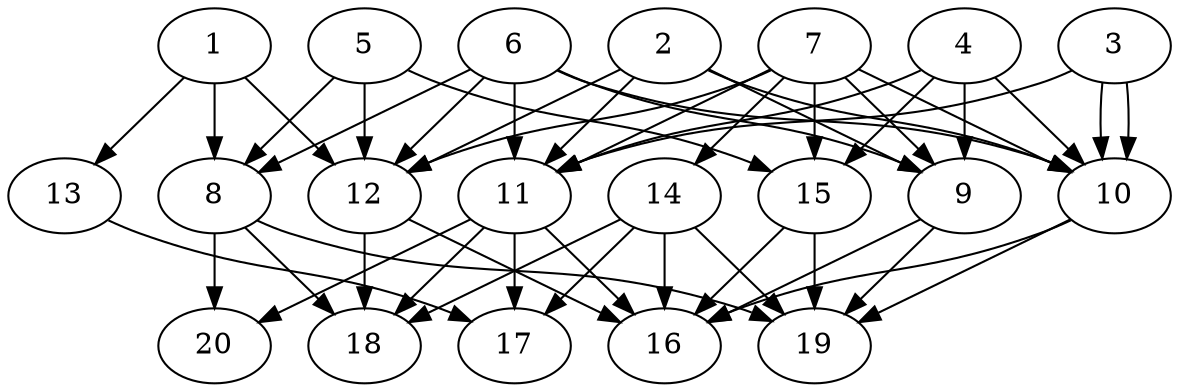 // DAG automatically generated by daggen at Thu Oct  3 13:58:43 2019
// ./daggen --dot -n 20 --ccr 0.4 --fat 0.7 --regular 0.9 --density 0.9 --mindata 5242880 --maxdata 52428800 
digraph G {
  1 [size="111255040", alpha="0.06", expect_size="44502016"] 
  1 -> 8 [size ="44502016"]
  1 -> 12 [size ="44502016"]
  1 -> 13 [size ="44502016"]
  2 [size="79390720", alpha="0.06", expect_size="31756288"] 
  2 -> 9 [size ="31756288"]
  2 -> 10 [size ="31756288"]
  2 -> 11 [size ="31756288"]
  2 -> 12 [size ="31756288"]
  3 [size="76472320", alpha="0.16", expect_size="30588928"] 
  3 -> 10 [size ="30588928"]
  3 -> 10 [size ="30588928"]
  3 -> 11 [size ="30588928"]
  4 [size="14707200", alpha="0.01", expect_size="5882880"] 
  4 -> 9 [size ="5882880"]
  4 -> 10 [size ="5882880"]
  4 -> 11 [size ="5882880"]
  4 -> 15 [size ="5882880"]
  5 [size="21532160", alpha="0.18", expect_size="8612864"] 
  5 -> 8 [size ="8612864"]
  5 -> 12 [size ="8612864"]
  5 -> 15 [size ="8612864"]
  6 [size="26892800", alpha="0.10", expect_size="10757120"] 
  6 -> 8 [size ="10757120"]
  6 -> 9 [size ="10757120"]
  6 -> 10 [size ="10757120"]
  6 -> 11 [size ="10757120"]
  6 -> 12 [size ="10757120"]
  7 [size="13145600", alpha="0.11", expect_size="5258240"] 
  7 -> 9 [size ="5258240"]
  7 -> 10 [size ="5258240"]
  7 -> 11 [size ="5258240"]
  7 -> 12 [size ="5258240"]
  7 -> 14 [size ="5258240"]
  7 -> 15 [size ="5258240"]
  8 [size="80893440", alpha="0.13", expect_size="32357376"] 
  8 -> 18 [size ="32357376"]
  8 -> 19 [size ="32357376"]
  8 -> 20 [size ="32357376"]
  9 [size="53263360", alpha="0.12", expect_size="21305344"] 
  9 -> 16 [size ="21305344"]
  9 -> 19 [size ="21305344"]
  10 [size="97041920", alpha="0.07", expect_size="38816768"] 
  10 -> 16 [size ="38816768"]
  10 -> 19 [size ="38816768"]
  11 [size="123804160", alpha="0.16", expect_size="49521664"] 
  11 -> 16 [size ="49521664"]
  11 -> 17 [size ="49521664"]
  11 -> 18 [size ="49521664"]
  11 -> 20 [size ="49521664"]
  12 [size="40430080", alpha="0.01", expect_size="16172032"] 
  12 -> 16 [size ="16172032"]
  12 -> 18 [size ="16172032"]
  13 [size="77511680", alpha="0.15", expect_size="31004672"] 
  13 -> 17 [size ="31004672"]
  14 [size="54970880", alpha="0.10", expect_size="21988352"] 
  14 -> 16 [size ="21988352"]
  14 -> 17 [size ="21988352"]
  14 -> 18 [size ="21988352"]
  14 -> 19 [size ="21988352"]
  15 [size="59427840", alpha="0.11", expect_size="23771136"] 
  15 -> 16 [size ="23771136"]
  15 -> 19 [size ="23771136"]
  16 [size="46543360", alpha="0.15", expect_size="18617344"] 
  17 [size="108014080", alpha="0.19", expect_size="43205632"] 
  18 [size="54236160", alpha="0.00", expect_size="21694464"] 
  19 [size="130508800", alpha="0.11", expect_size="52203520"] 
  20 [size="82173440", alpha="0.04", expect_size="32869376"] 
}
